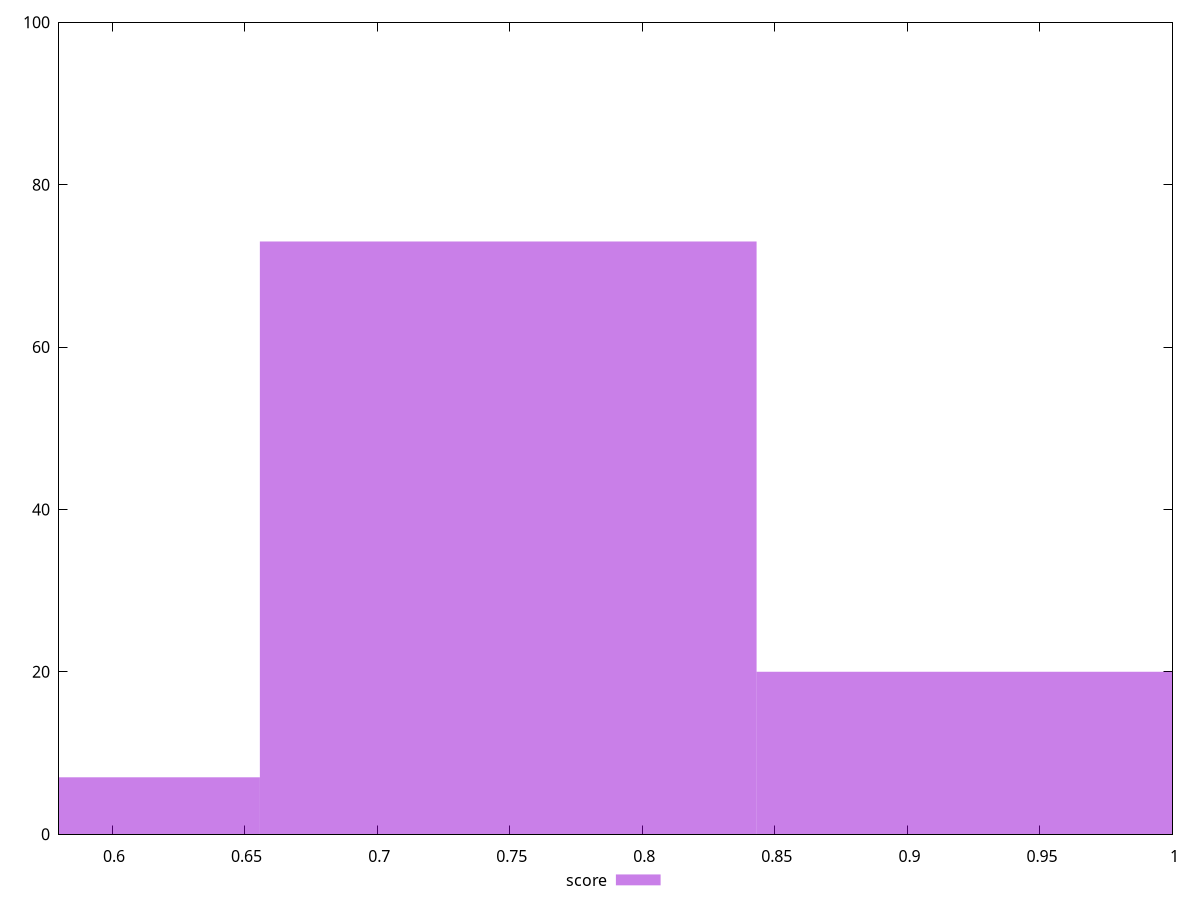 reset

$score <<EOF
0.9368045566569483 20
0.562082733994169 7
0.7494436453255586 73
EOF

set key outside below
set boxwidth 0.18736091133138966
set xrange [0.58:1]
set yrange [0:100]
set trange [0:100]
set style fill transparent solid 0.5 noborder
set terminal svg size 640, 490 enhanced background rgb 'white'
set output "report_00013_2021-02-09T12-04-24.940Z/uses-webp-images/samples/pages/score/histogram.svg"

plot $score title "score" with boxes

reset
